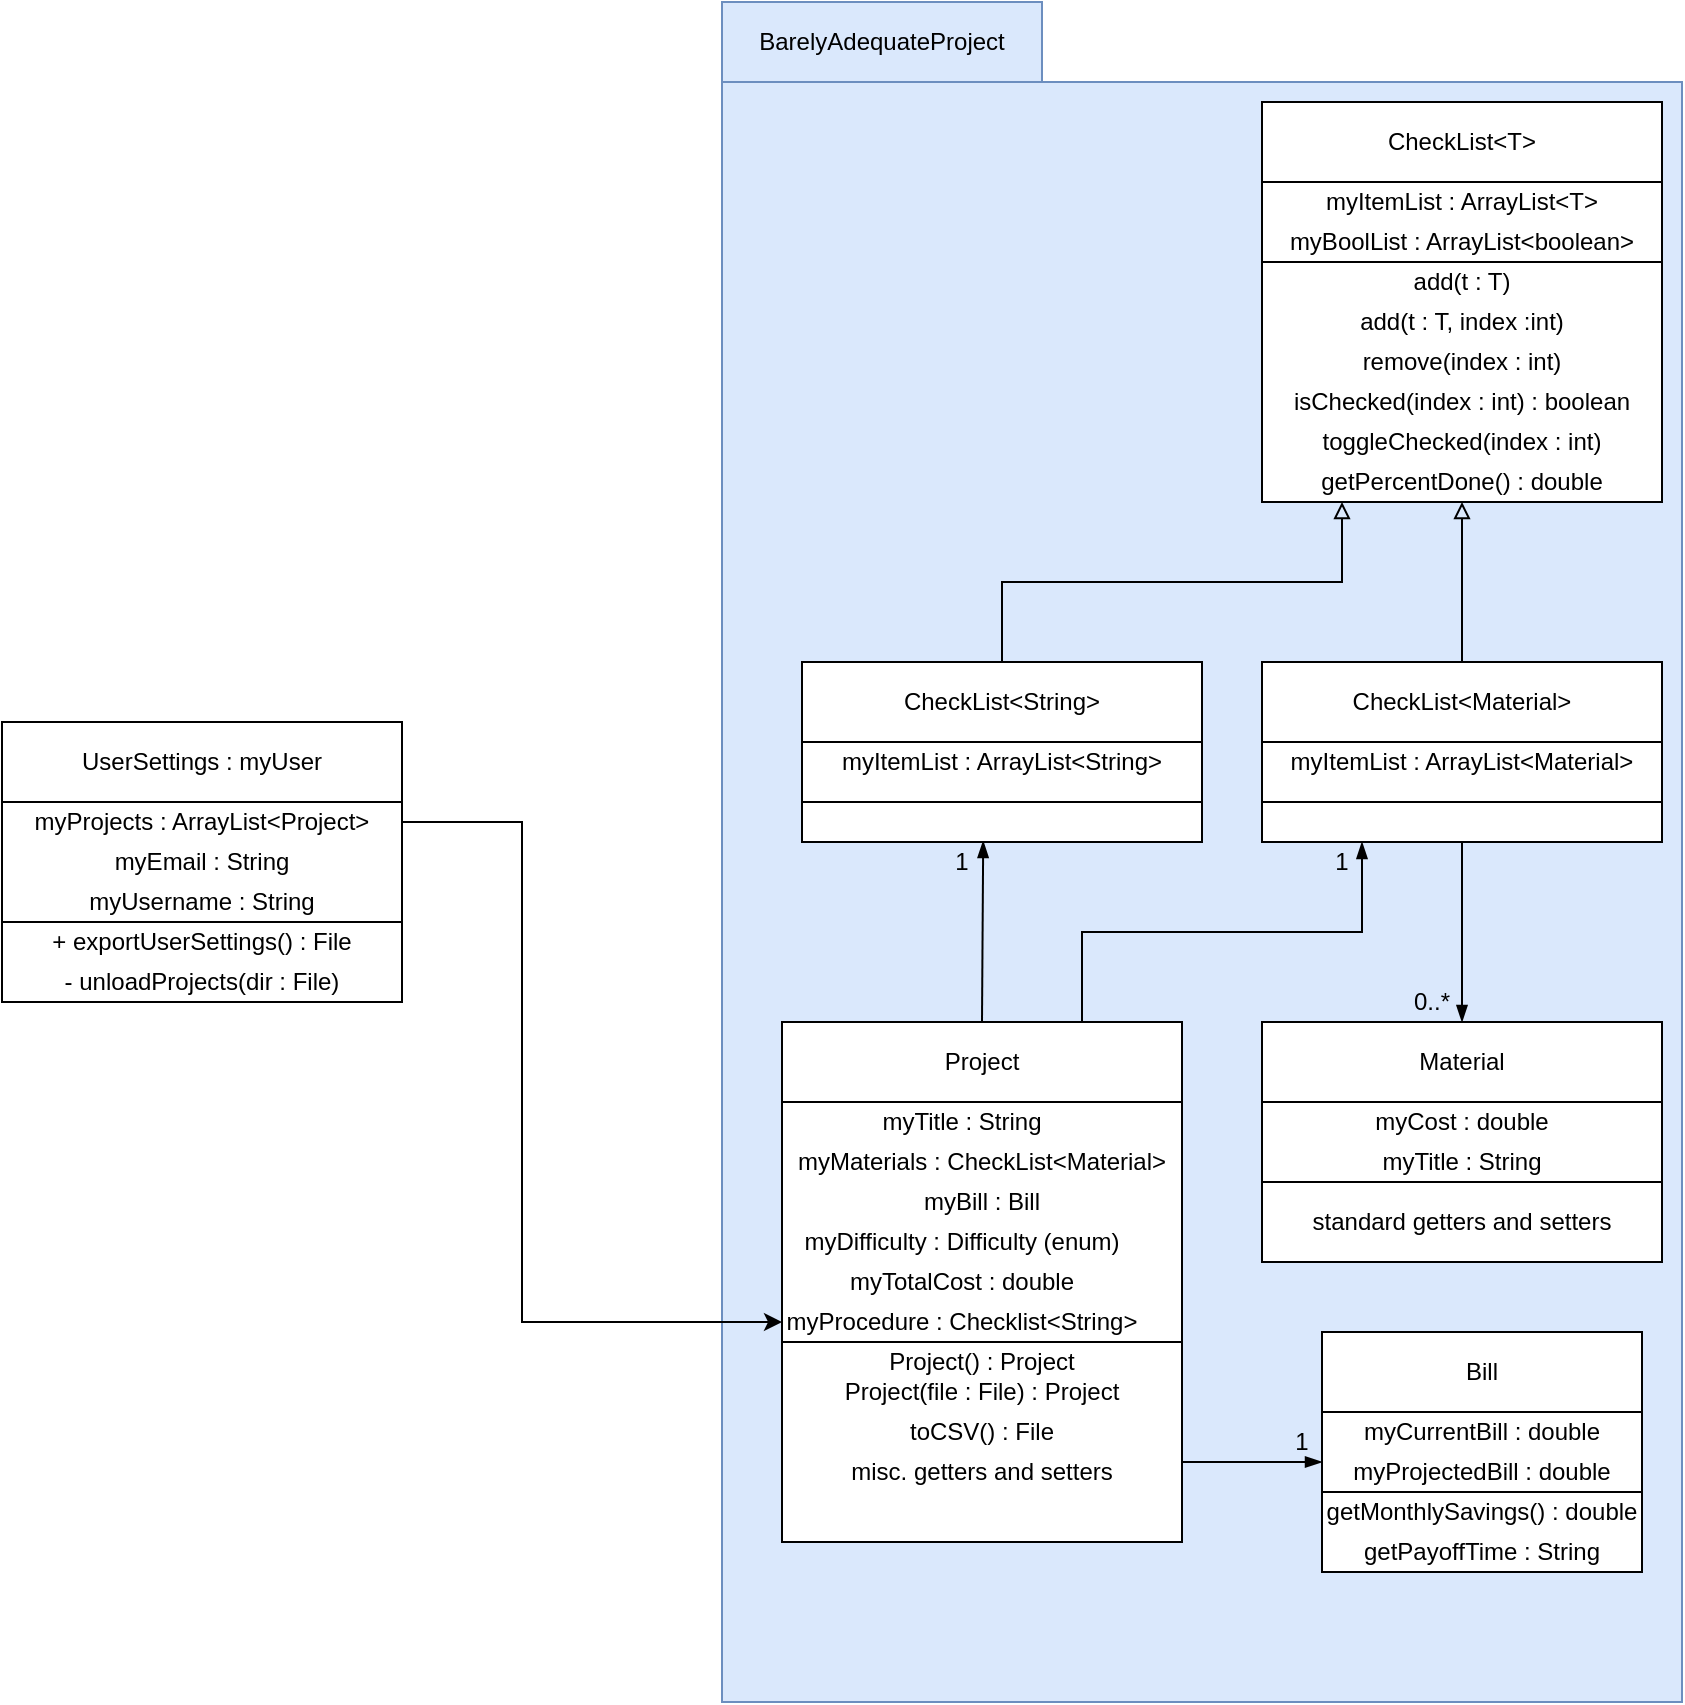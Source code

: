 <mxfile version="10.6.7" type="google"><diagram id="yuKmSXu65vC8bTJ2oe3l" name="Page-1"><mxGraphModel dx="1010" dy="1688" grid="1" gridSize="10" guides="1" tooltips="1" connect="1" arrows="1" fold="1" page="1" pageScale="1" pageWidth="850" pageHeight="1100" math="0" shadow="0"><root><mxCell id="0"/><mxCell id="1" parent="0"/><mxCell id="c2lx49UsHw1QKmo3pAVg-139" value="" style="rounded=0;whiteSpace=wrap;html=1;fillColor=#dae8fc;strokeColor=#6c8ebf;" parent="1" vertex="1"><mxGeometry x="360" width="480" height="810" as="geometry"/></mxCell><mxCell id="c2lx49UsHw1QKmo3pAVg-122" style="edgeStyle=orthogonalEdgeStyle;rounded=0;orthogonalLoop=1;jettySize=auto;html=1;exitX=0.5;exitY=0;exitDx=0;exitDy=0;entryX=0.453;entryY=0.976;entryDx=0;entryDy=0;entryPerimeter=0;endArrow=blockThin;endFill=1;" parent="1" source="c2lx49UsHw1QKmo3pAVg-1" target="c2lx49UsHw1QKmo3pAVg-119" edge="1"><mxGeometry relative="1" as="geometry"><Array as="points"><mxPoint x="491" y="470"/></Array></mxGeometry></mxCell><mxCell id="c2lx49UsHw1QKmo3pAVg-124" style="edgeStyle=orthogonalEdgeStyle;rounded=0;orthogonalLoop=1;jettySize=auto;html=1;exitX=0.75;exitY=0;exitDx=0;exitDy=0;entryX=0.25;entryY=1;entryDx=0;entryDy=0;endArrow=blockThin;endFill=1;" parent="1" source="c2lx49UsHw1QKmo3pAVg-1" target="c2lx49UsHw1QKmo3pAVg-47" edge="1"><mxGeometry relative="1" as="geometry"/></mxCell><mxCell id="c2lx49UsHw1QKmo3pAVg-1" value="Project" style="rounded=0;whiteSpace=wrap;html=1;" parent="1" vertex="1"><mxGeometry x="390" y="470" width="200" height="40" as="geometry"/></mxCell><mxCell id="c2lx49UsHw1QKmo3pAVg-2" value="" style="rounded=0;whiteSpace=wrap;html=1;" parent="1" vertex="1"><mxGeometry x="390" y="510" width="200" height="120" as="geometry"/></mxCell><mxCell id="c2lx49UsHw1QKmo3pAVg-3" value="myTitle : String" style="text;html=1;strokeColor=none;fillColor=none;align=center;verticalAlign=middle;whiteSpace=wrap;rounded=0;" parent="1" vertex="1"><mxGeometry x="390" y="510" width="180" height="20" as="geometry"/></mxCell><mxCell id="c2lx49UsHw1QKmo3pAVg-4" value="myMaterials : CheckList&amp;lt;Material&amp;gt;" style="text;html=1;strokeColor=none;fillColor=none;align=center;verticalAlign=middle;whiteSpace=wrap;rounded=0;" parent="1" vertex="1"><mxGeometry x="390" y="530" width="200" height="20" as="geometry"/></mxCell><mxCell id="c2lx49UsHw1QKmo3pAVg-5" value="myBill : Bill" style="text;html=1;strokeColor=none;fillColor=none;align=center;verticalAlign=middle;whiteSpace=wrap;rounded=0;" parent="1" vertex="1"><mxGeometry x="390" y="550" width="200" height="20" as="geometry"/></mxCell><mxCell id="c2lx49UsHw1QKmo3pAVg-6" value="myDifficulty : Difficulty (enum)" style="text;html=1;strokeColor=none;fillColor=none;align=center;verticalAlign=middle;whiteSpace=wrap;rounded=0;" parent="1" vertex="1"><mxGeometry x="390" y="570" width="180" height="20" as="geometry"/></mxCell><mxCell id="c2lx49UsHw1QKmo3pAVg-7" value="myTotalCost : double" style="text;html=1;strokeColor=none;fillColor=none;align=center;verticalAlign=middle;whiteSpace=wrap;rounded=0;" parent="1" vertex="1"><mxGeometry x="390" y="590" width="180" height="20" as="geometry"/></mxCell><mxCell id="c2lx49UsHw1QKmo3pAVg-8" value="myProcedure : Checklist&amp;lt;String&amp;gt;" style="text;html=1;strokeColor=none;fillColor=none;align=center;verticalAlign=middle;whiteSpace=wrap;rounded=0;" parent="1" vertex="1"><mxGeometry x="390" y="610" width="180" height="20" as="geometry"/></mxCell><mxCell id="c2lx49UsHw1QKmo3pAVg-9" value="" style="rounded=0;whiteSpace=wrap;html=1;" parent="1" vertex="1"><mxGeometry x="390" y="630" width="200" height="100" as="geometry"/></mxCell><mxCell id="c2lx49UsHw1QKmo3pAVg-15" value="toCSV() : File" style="text;html=1;strokeColor=none;fillColor=none;align=center;verticalAlign=middle;whiteSpace=wrap;rounded=0;" parent="1" vertex="1"><mxGeometry x="390" y="665" width="200" height="20" as="geometry"/></mxCell><mxCell id="c2lx49UsHw1QKmo3pAVg-112" style="edgeStyle=orthogonalEdgeStyle;rounded=0;orthogonalLoop=1;jettySize=auto;html=1;exitX=0.5;exitY=0;exitDx=0;exitDy=0;entryX=0.5;entryY=1;entryDx=0;entryDy=0;endArrow=block;endFill=0;" parent="1" source="c2lx49UsHw1QKmo3pAVg-30" target="c2lx49UsHw1QKmo3pAVg-108" edge="1"><mxGeometry relative="1" as="geometry"/></mxCell><mxCell id="c2lx49UsHw1QKmo3pAVg-30" value="CheckList&amp;lt;Material&amp;gt;" style="rounded=0;whiteSpace=wrap;html=1;" parent="1" vertex="1"><mxGeometry x="630" y="290" width="200" height="40" as="geometry"/></mxCell><mxCell id="c2lx49UsHw1QKmo3pAVg-31" value="" style="rounded=0;whiteSpace=wrap;html=1;" parent="1" vertex="1"><mxGeometry x="630" y="330" width="200" height="30" as="geometry"/></mxCell><mxCell id="c2lx49UsHw1QKmo3pAVg-39" value="myItemList : ArrayList&amp;lt;Material&amp;gt;&lt;br&gt;" style="text;html=1;strokeColor=none;fillColor=none;align=center;verticalAlign=middle;whiteSpace=wrap;rounded=0;" parent="1" vertex="1"><mxGeometry x="630" y="330" width="200" height="20" as="geometry"/></mxCell><mxCell id="c2lx49UsHw1QKmo3pAVg-115" style="edgeStyle=orthogonalEdgeStyle;rounded=0;orthogonalLoop=1;jettySize=auto;html=1;exitX=0.5;exitY=1;exitDx=0;exitDy=0;entryX=0.5;entryY=0;entryDx=0;entryDy=0;endArrow=blockThin;endFill=1;" parent="1" source="c2lx49UsHw1QKmo3pAVg-47" target="c2lx49UsHw1QKmo3pAVg-58" edge="1"><mxGeometry relative="1" as="geometry"/></mxCell><mxCell id="c2lx49UsHw1QKmo3pAVg-47" value="" style="rounded=0;whiteSpace=wrap;html=1;" parent="1" vertex="1"><mxGeometry x="630" y="360" width="200" height="20" as="geometry"/></mxCell><mxCell id="c2lx49UsHw1QKmo3pAVg-58" value="Material" style="rounded=0;whiteSpace=wrap;html=1;" parent="1" vertex="1"><mxGeometry x="630" y="470" width="200" height="40" as="geometry"/></mxCell><mxCell id="c2lx49UsHw1QKmo3pAVg-59" value="" style="rounded=0;whiteSpace=wrap;html=1;" parent="1" vertex="1"><mxGeometry x="630" y="510" width="200" height="40" as="geometry"/></mxCell><mxCell id="c2lx49UsHw1QKmo3pAVg-60" value="myCost : double" style="text;html=1;strokeColor=none;fillColor=none;align=center;verticalAlign=middle;whiteSpace=wrap;rounded=0;" parent="1" vertex="1"><mxGeometry x="630" y="510" width="200" height="20" as="geometry"/></mxCell><mxCell id="c2lx49UsHw1QKmo3pAVg-61" value="myTitle : String" style="text;html=1;strokeColor=none;fillColor=none;align=center;verticalAlign=middle;whiteSpace=wrap;rounded=0;" parent="1" vertex="1"><mxGeometry x="630" y="530" width="200" height="20" as="geometry"/></mxCell><mxCell id="c2lx49UsHw1QKmo3pAVg-62" value="" style="rounded=0;whiteSpace=wrap;html=1;" parent="1" vertex="1"><mxGeometry x="630" y="550" width="200" height="40" as="geometry"/></mxCell><mxCell id="c2lx49UsHw1QKmo3pAVg-63" value="standard getters and setters" style="text;html=1;strokeColor=none;fillColor=none;align=center;verticalAlign=middle;whiteSpace=wrap;rounded=0;" parent="1" vertex="1"><mxGeometry x="630" y="550" width="200" height="40" as="geometry"/></mxCell><mxCell id="c2lx49UsHw1QKmo3pAVg-65" value="0..*" style="text;html=1;strokeColor=none;fillColor=none;align=center;verticalAlign=middle;whiteSpace=wrap;rounded=0;" parent="1" vertex="1"><mxGeometry x="700" y="450" width="30" height="20" as="geometry"/></mxCell><mxCell id="c2lx49UsHw1QKmo3pAVg-66" value="Bill" style="rounded=0;whiteSpace=wrap;html=1;" parent="1" vertex="1"><mxGeometry x="660" y="625" width="160" height="40" as="geometry"/></mxCell><mxCell id="c2lx49UsHw1QKmo3pAVg-67" value="" style="rounded=0;whiteSpace=wrap;html=1;" parent="1" vertex="1"><mxGeometry x="660" y="665" width="160" height="40" as="geometry"/></mxCell><mxCell id="c2lx49UsHw1QKmo3pAVg-68" value="myCurrentBill : double" style="text;html=1;strokeColor=none;fillColor=none;align=center;verticalAlign=middle;whiteSpace=wrap;rounded=0;" parent="1" vertex="1"><mxGeometry x="660" y="665" width="160" height="20" as="geometry"/></mxCell><mxCell id="c2lx49UsHw1QKmo3pAVg-69" value="myProjectedBill : double" style="text;html=1;strokeColor=none;fillColor=none;align=center;verticalAlign=middle;whiteSpace=wrap;rounded=0;" parent="1" vertex="1"><mxGeometry x="660" y="685" width="160" height="20" as="geometry"/></mxCell><mxCell id="c2lx49UsHw1QKmo3pAVg-71" value="" style="rounded=0;whiteSpace=wrap;html=1;" parent="1" vertex="1"><mxGeometry x="660" y="705" width="160" height="40" as="geometry"/></mxCell><mxCell id="c2lx49UsHw1QKmo3pAVg-72" value="getMonthlySavings() : double" style="text;html=1;strokeColor=none;fillColor=none;align=center;verticalAlign=middle;whiteSpace=wrap;rounded=0;" parent="1" vertex="1"><mxGeometry x="660" y="705" width="160" height="20" as="geometry"/></mxCell><mxCell id="c2lx49UsHw1QKmo3pAVg-73" value="getPayoffTime : String" style="text;html=1;strokeColor=none;fillColor=none;align=center;verticalAlign=middle;whiteSpace=wrap;rounded=0;" parent="1" vertex="1"><mxGeometry x="660" y="725" width="160" height="20" as="geometry"/></mxCell><mxCell id="c2lx49UsHw1QKmo3pAVg-75" value="1" style="text;html=1;strokeColor=none;fillColor=none;align=center;verticalAlign=middle;whiteSpace=wrap;rounded=0;" parent="1" vertex="1"><mxGeometry x="640" y="670" width="20" height="20" as="geometry"/></mxCell><mxCell id="c2lx49UsHw1QKmo3pAVg-126" style="edgeStyle=orthogonalEdgeStyle;rounded=0;orthogonalLoop=1;jettySize=auto;html=1;exitX=1;exitY=0.25;exitDx=0;exitDy=0;entryX=0;entryY=0.25;entryDx=0;entryDy=0;endArrow=blockThin;endFill=1;" parent="1" source="c2lx49UsHw1QKmo3pAVg-79" target="c2lx49UsHw1QKmo3pAVg-69" edge="1"><mxGeometry relative="1" as="geometry"/></mxCell><mxCell id="c2lx49UsHw1QKmo3pAVg-79" value="misc. getters and setters" style="text;html=1;strokeColor=none;fillColor=none;align=center;verticalAlign=middle;whiteSpace=wrap;rounded=0;" parent="1" vertex="1"><mxGeometry x="390" y="685" width="200" height="20" as="geometry"/></mxCell><mxCell id="c2lx49UsHw1QKmo3pAVg-81" value="Project() : Project" style="text;html=1;strokeColor=none;fillColor=none;align=center;verticalAlign=middle;whiteSpace=wrap;rounded=0;" parent="1" vertex="1"><mxGeometry x="390" y="630" width="200" height="20" as="geometry"/></mxCell><mxCell id="c2lx49UsHw1QKmo3pAVg-82" value="Project(file : File) : Project" style="text;html=1;strokeColor=none;fillColor=none;align=center;verticalAlign=middle;whiteSpace=wrap;rounded=0;" parent="1" vertex="1"><mxGeometry x="390" y="645" width="200" height="20" as="geometry"/></mxCell><mxCell id="c2lx49UsHw1QKmo3pAVg-98" value="CheckList&amp;lt;T&amp;gt;" style="rounded=0;whiteSpace=wrap;html=1;" parent="1" vertex="1"><mxGeometry x="630" y="10" width="200" height="40" as="geometry"/></mxCell><mxCell id="c2lx49UsHw1QKmo3pAVg-99" value="" style="rounded=0;whiteSpace=wrap;html=1;" parent="1" vertex="1"><mxGeometry x="630" y="50" width="200" height="40" as="geometry"/></mxCell><mxCell id="c2lx49UsHw1QKmo3pAVg-100" value="myItemList : ArrayList&amp;lt;T&amp;gt;&lt;br&gt;" style="text;html=1;strokeColor=none;fillColor=none;align=center;verticalAlign=middle;whiteSpace=wrap;rounded=0;" parent="1" vertex="1"><mxGeometry x="630" y="50" width="200" height="20" as="geometry"/></mxCell><mxCell id="c2lx49UsHw1QKmo3pAVg-101" value="myBoolList : ArrayList&amp;lt;boolean&amp;gt;&lt;br&gt;" style="text;html=1;strokeColor=none;fillColor=none;align=center;verticalAlign=middle;whiteSpace=wrap;rounded=0;" parent="1" vertex="1"><mxGeometry x="630" y="70" width="200" height="20" as="geometry"/></mxCell><mxCell id="c2lx49UsHw1QKmo3pAVg-102" value="" style="rounded=0;whiteSpace=wrap;html=1;" parent="1" vertex="1"><mxGeometry x="630" y="90" width="200" height="120" as="geometry"/></mxCell><mxCell id="c2lx49UsHw1QKmo3pAVg-103" value="add(t : T)" style="text;html=1;strokeColor=none;fillColor=none;align=center;verticalAlign=middle;whiteSpace=wrap;rounded=0;" parent="1" vertex="1"><mxGeometry x="630" y="90" width="200" height="20" as="geometry"/></mxCell><mxCell id="c2lx49UsHw1QKmo3pAVg-104" value="add(t : T, index :int)" style="text;html=1;strokeColor=none;fillColor=none;align=center;verticalAlign=middle;whiteSpace=wrap;rounded=0;" parent="1" vertex="1"><mxGeometry x="630" y="110" width="200" height="20" as="geometry"/></mxCell><mxCell id="c2lx49UsHw1QKmo3pAVg-105" value="remove(index : int)" style="text;html=1;strokeColor=none;fillColor=none;align=center;verticalAlign=middle;whiteSpace=wrap;rounded=0;" parent="1" vertex="1"><mxGeometry x="630" y="130" width="200" height="20" as="geometry"/></mxCell><mxCell id="c2lx49UsHw1QKmo3pAVg-106" value="isChecked(index : int) : boolean" style="text;html=1;strokeColor=none;fillColor=none;align=center;verticalAlign=middle;whiteSpace=wrap;rounded=0;" parent="1" vertex="1"><mxGeometry x="630" y="150" width="200" height="20" as="geometry"/></mxCell><mxCell id="c2lx49UsHw1QKmo3pAVg-107" value="toggleChecked(index : int)" style="text;html=1;strokeColor=none;fillColor=none;align=center;verticalAlign=middle;whiteSpace=wrap;rounded=0;" parent="1" vertex="1"><mxGeometry x="630" y="170" width="200" height="20" as="geometry"/></mxCell><mxCell id="c2lx49UsHw1QKmo3pAVg-108" value="getPercentDone() : double" style="text;html=1;strokeColor=none;fillColor=none;align=center;verticalAlign=middle;whiteSpace=wrap;rounded=0;" parent="1" vertex="1"><mxGeometry x="630" y="190" width="200" height="20" as="geometry"/></mxCell><mxCell id="c2lx49UsHw1QKmo3pAVg-121" style="edgeStyle=orthogonalEdgeStyle;rounded=0;orthogonalLoop=1;jettySize=auto;html=1;exitX=0.5;exitY=0;exitDx=0;exitDy=0;entryX=0.2;entryY=1;entryDx=0;entryDy=0;entryPerimeter=0;endArrow=block;endFill=0;" parent="1" source="c2lx49UsHw1QKmo3pAVg-116" target="c2lx49UsHw1QKmo3pAVg-108" edge="1"><mxGeometry relative="1" as="geometry"/></mxCell><mxCell id="c2lx49UsHw1QKmo3pAVg-116" value="CheckList&amp;lt;String&amp;gt;" style="rounded=0;whiteSpace=wrap;html=1;" parent="1" vertex="1"><mxGeometry x="400" y="290" width="200" height="40" as="geometry"/></mxCell><mxCell id="c2lx49UsHw1QKmo3pAVg-117" value="" style="rounded=0;whiteSpace=wrap;html=1;" parent="1" vertex="1"><mxGeometry x="400" y="330" width="200" height="30" as="geometry"/></mxCell><mxCell id="c2lx49UsHw1QKmo3pAVg-118" value="myItemList : ArrayList&amp;lt;String&amp;gt;&lt;br&gt;" style="text;html=1;strokeColor=none;fillColor=none;align=center;verticalAlign=middle;whiteSpace=wrap;rounded=0;" parent="1" vertex="1"><mxGeometry x="400" y="330" width="200" height="20" as="geometry"/></mxCell><mxCell id="c2lx49UsHw1QKmo3pAVg-119" value="" style="rounded=0;whiteSpace=wrap;html=1;" parent="1" vertex="1"><mxGeometry x="400" y="360" width="200" height="20" as="geometry"/></mxCell><mxCell id="c2lx49UsHw1QKmo3pAVg-123" value="1" style="text;html=1;strokeColor=none;fillColor=none;align=center;verticalAlign=middle;whiteSpace=wrap;rounded=0;" parent="1" vertex="1"><mxGeometry x="470" y="380" width="20" height="20" as="geometry"/></mxCell><mxCell id="c2lx49UsHw1QKmo3pAVg-125" value="1" style="text;html=1;strokeColor=none;fillColor=none;align=center;verticalAlign=middle;whiteSpace=wrap;rounded=0;" parent="1" vertex="1"><mxGeometry x="660" y="380" width="20" height="20" as="geometry"/></mxCell><mxCell id="c2lx49UsHw1QKmo3pAVg-127" value="UserSettings : myUser" style="rounded=0;whiteSpace=wrap;html=1;" parent="1" vertex="1"><mxGeometry y="320" width="200" height="40" as="geometry"/></mxCell><mxCell id="c2lx49UsHw1QKmo3pAVg-128" value="" style="rounded=0;whiteSpace=wrap;html=1;" parent="1" vertex="1"><mxGeometry y="360" width="200" height="60" as="geometry"/></mxCell><mxCell id="TxZsK58kNs5bRCpTHMot-12" style="edgeStyle=orthogonalEdgeStyle;rounded=0;orthogonalLoop=1;jettySize=auto;html=1;exitX=1;exitY=0.5;exitDx=0;exitDy=0;entryX=0;entryY=0.5;entryDx=0;entryDy=0;" parent="1" source="c2lx49UsHw1QKmo3pAVg-129" target="c2lx49UsHw1QKmo3pAVg-8" edge="1"><mxGeometry relative="1" as="geometry"><mxPoint x="280" y="620" as="targetPoint"/><Array as="points"><mxPoint x="260" y="370"/><mxPoint x="260" y="620"/></Array></mxGeometry></mxCell><mxCell id="c2lx49UsHw1QKmo3pAVg-129" value="myProjects : ArrayList&amp;lt;Project&amp;gt;" style="text;html=1;strokeColor=none;fillColor=none;align=center;verticalAlign=middle;whiteSpace=wrap;rounded=0;" parent="1" vertex="1"><mxGeometry y="360" width="200" height="20" as="geometry"/></mxCell><mxCell id="c2lx49UsHw1QKmo3pAVg-130" value="myEmail : String" style="text;html=1;strokeColor=none;fillColor=none;align=center;verticalAlign=middle;whiteSpace=wrap;rounded=0;" parent="1" vertex="1"><mxGeometry y="380" width="200" height="20" as="geometry"/></mxCell><mxCell id="c2lx49UsHw1QKmo3pAVg-131" value="myUsername : String" style="text;html=1;strokeColor=none;fillColor=none;align=center;verticalAlign=middle;whiteSpace=wrap;rounded=0;" parent="1" vertex="1"><mxGeometry y="400" width="200" height="20" as="geometry"/></mxCell><mxCell id="c2lx49UsHw1QKmo3pAVg-140" value="BarelyAdequateProject" style="rounded=0;whiteSpace=wrap;html=1;fillColor=#dae8fc;strokeColor=#6c8ebf;" parent="1" vertex="1"><mxGeometry x="360" y="-40" width="160" height="40" as="geometry"/></mxCell><mxCell id="TxZsK58kNs5bRCpTHMot-1" value="" style="rounded=0;whiteSpace=wrap;html=1;" parent="1" vertex="1"><mxGeometry y="420" width="200" height="40" as="geometry"/></mxCell><mxCell id="TxZsK58kNs5bRCpTHMot-10" value="+ exportUserSettings() : File" style="text;html=1;strokeColor=none;fillColor=none;align=center;verticalAlign=middle;whiteSpace=wrap;rounded=0;" parent="1" vertex="1"><mxGeometry y="420" width="200" height="20" as="geometry"/></mxCell><mxCell id="Za_X-Q5pnNqBG19PgsjM-1" value="- unloadProjects(dir : File)" style="text;html=1;strokeColor=none;fillColor=none;align=center;verticalAlign=middle;whiteSpace=wrap;rounded=0;" vertex="1" parent="1"><mxGeometry y="440" width="200" height="20" as="geometry"/></mxCell></root></mxGraphModel></diagram></mxfile>